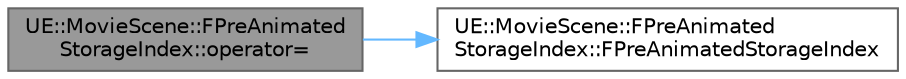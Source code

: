 digraph "UE::MovieScene::FPreAnimatedStorageIndex::operator="
{
 // INTERACTIVE_SVG=YES
 // LATEX_PDF_SIZE
  bgcolor="transparent";
  edge [fontname=Helvetica,fontsize=10,labelfontname=Helvetica,labelfontsize=10];
  node [fontname=Helvetica,fontsize=10,shape=box,height=0.2,width=0.4];
  rankdir="LR";
  Node1 [id="Node000001",label="UE::MovieScene::FPreAnimated\lStorageIndex::operator=",height=0.2,width=0.4,color="gray40", fillcolor="grey60", style="filled", fontcolor="black",tooltip=" "];
  Node1 -> Node2 [id="edge1_Node000001_Node000002",color="steelblue1",style="solid",tooltip=" "];
  Node2 [id="Node000002",label="UE::MovieScene::FPreAnimated\lStorageIndex::FPreAnimatedStorageIndex",height=0.2,width=0.4,color="grey40", fillcolor="white", style="filled",URL="$d8/df3/structUE_1_1MovieScene_1_1FPreAnimatedStorageIndex.html#a50ede6412854a76213aa5324fd9d91b8",tooltip=" "];
}
